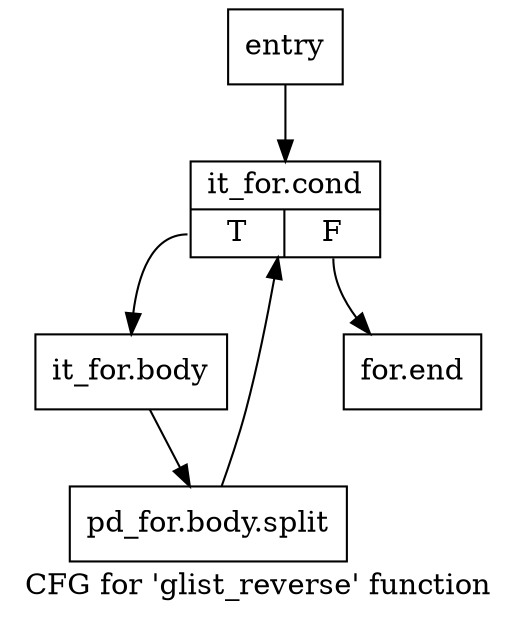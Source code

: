 digraph "CFG for 'glist_reverse' function" {
	label="CFG for 'glist_reverse' function";

	Node0xe8b560 [shape=record,label="{entry}"];
	Node0xe8b560 -> Node0xe8b5b0;
	Node0xe8b5b0 [shape=record,label="{it_for.cond|{<s0>T|<s1>F}}"];
	Node0xe8b5b0:s0 -> Node0xe8b600;
	Node0xe8b5b0:s1 -> Node0xe8b650;
	Node0xe8b600 [shape=record,label="{it_for.body}"];
	Node0xe8b600 -> Node0x1470e70;
	Node0x1470e70 [shape=record,label="{pd_for.body.split}"];
	Node0x1470e70 -> Node0xe8b5b0;
	Node0xe8b650 [shape=record,label="{for.end}"];
}

